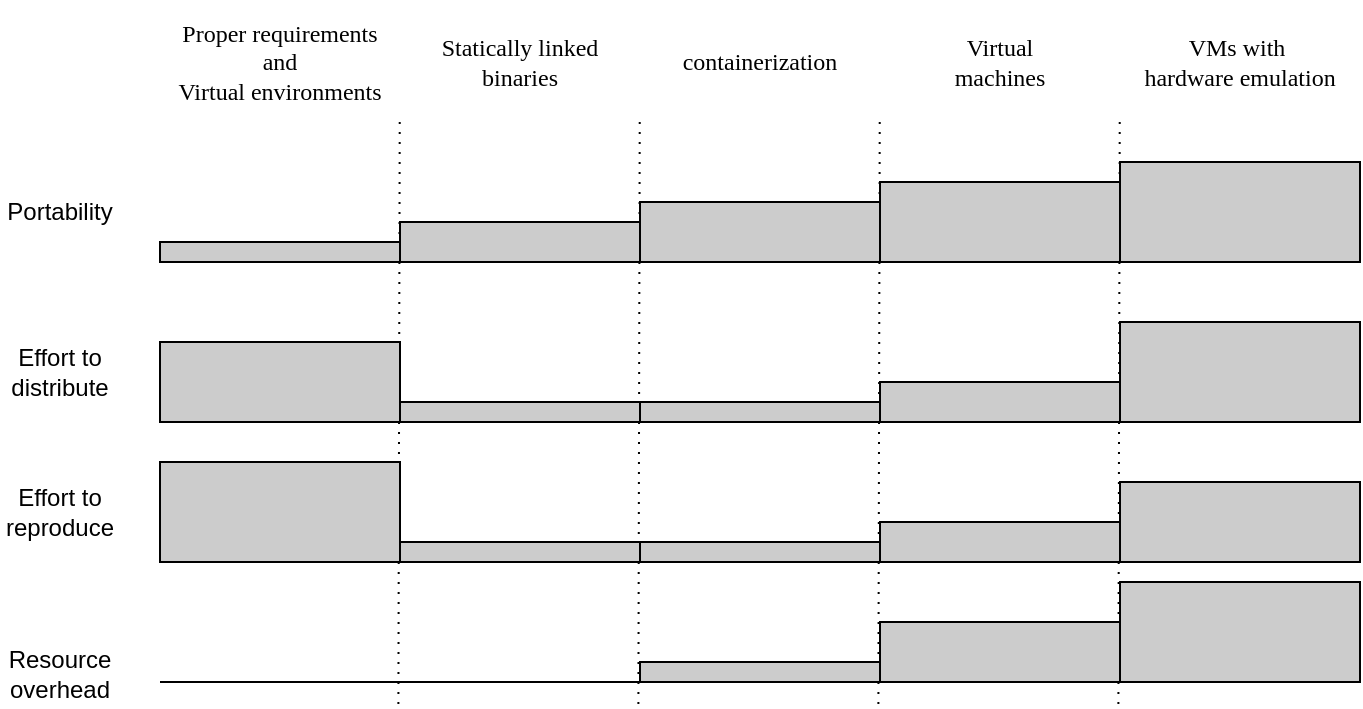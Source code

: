 <mxfile version="24.7.8">
  <diagram name="Page-1" id="_vO9wSQposq_kSihdGZG">
    <mxGraphModel dx="867" dy="519" grid="0" gridSize="10" guides="1" tooltips="1" connect="1" arrows="1" fold="1" page="1" pageScale="1" pageWidth="850" pageHeight="1100" math="0" shadow="0">
      <root>
        <mxCell id="0" />
        <mxCell id="1" parent="0" />
        <mxCell id="cLsxnMqxMusMjQzlPtr2-26" value="" style="endArrow=none;dashed=1;html=1;dashPattern=1 4;strokeWidth=1;rounded=0;entryX=0;entryY=0;entryDx=0;entryDy=0;" parent="1" edge="1">
          <mxGeometry width="50" height="50" relative="1" as="geometry">
            <mxPoint x="259.2" y="591" as="sourcePoint" />
            <mxPoint x="260" y="240" as="targetPoint" />
          </mxGeometry>
        </mxCell>
        <mxCell id="cLsxnMqxMusMjQzlPtr2-28" value="" style="endArrow=none;dashed=1;html=1;dashPattern=1 4;strokeWidth=1;rounded=0;entryX=0;entryY=0;entryDx=0;entryDy=0;" parent="1" edge="1">
          <mxGeometry width="50" height="50" relative="1" as="geometry">
            <mxPoint x="379.2" y="591" as="sourcePoint" />
            <mxPoint x="380" y="240" as="targetPoint" />
          </mxGeometry>
        </mxCell>
        <mxCell id="cLsxnMqxMusMjQzlPtr2-29" value="" style="endArrow=none;dashed=1;html=1;dashPattern=1 4;strokeWidth=1;rounded=0;entryX=0;entryY=0;entryDx=0;entryDy=0;" parent="1" edge="1">
          <mxGeometry width="50" height="50" relative="1" as="geometry">
            <mxPoint x="499.2" y="591" as="sourcePoint" />
            <mxPoint x="500" y="240" as="targetPoint" />
          </mxGeometry>
        </mxCell>
        <mxCell id="cLsxnMqxMusMjQzlPtr2-30" value="" style="endArrow=none;dashed=1;html=1;dashPattern=1 4;strokeWidth=1;rounded=0;entryX=0;entryY=0;entryDx=0;entryDy=0;" parent="1" edge="1">
          <mxGeometry width="50" height="50" relative="1" as="geometry">
            <mxPoint x="619.2" y="591" as="sourcePoint" />
            <mxPoint x="620" y="240" as="targetPoint" />
          </mxGeometry>
        </mxCell>
        <mxCell id="JRg8W4KzXcbjawJd5654-1" value="&lt;font&gt;Proper requirements&lt;br&gt;and&lt;br&gt;Virtual environments&lt;/font&gt;" style="rounded=0;whiteSpace=wrap;html=1;fontFamily=newcomputermodern;strokeColor=none;" parent="1" vertex="1">
          <mxGeometry x="140" y="240" width="120" height="60" as="geometry" />
        </mxCell>
        <mxCell id="JRg8W4KzXcbjawJd5654-3" value="Statically linked binaries" style="rounded=0;whiteSpace=wrap;html=1;fontFamily=newcomputermodern;strokeColor=none;" parent="1" vertex="1">
          <mxGeometry x="260" y="240" width="120" height="60" as="geometry" />
        </mxCell>
        <mxCell id="JRg8W4KzXcbjawJd5654-4" value="containerization" style="rounded=0;whiteSpace=wrap;html=1;fontFamily=newcomputermodern;strokeColor=none;" parent="1" vertex="1">
          <mxGeometry x="380" y="240" width="120" height="60" as="geometry" />
        </mxCell>
        <mxCell id="JRg8W4KzXcbjawJd5654-5" value="Virtual&lt;br&gt;machines" style="rounded=0;whiteSpace=wrap;html=1;fontFamily=newcomputermodern;strokeColor=none;" parent="1" vertex="1">
          <mxGeometry x="500" y="240" width="120" height="60" as="geometry" />
        </mxCell>
        <mxCell id="JRg8W4KzXcbjawJd5654-6" value="VMs with&amp;nbsp;&lt;br&gt;hardware emulation" style="rounded=0;whiteSpace=wrap;html=1;fontFamily=newcomputermodern;strokeColor=none;" parent="1" vertex="1">
          <mxGeometry x="620" y="240" width="120" height="60" as="geometry" />
        </mxCell>
        <mxCell id="cLsxnMqxMusMjQzlPtr2-2" value="" style="rounded=0;whiteSpace=wrap;html=1;fillColor=#CCCCCC;strokeColor=#000000;" parent="1" vertex="1">
          <mxGeometry x="140" y="360" width="120" height="10" as="geometry" />
        </mxCell>
        <mxCell id="cLsxnMqxMusMjQzlPtr2-3" value="" style="rounded=0;whiteSpace=wrap;html=1;fillColor=#CCCCCC;strokeColor=#000000;" parent="1" vertex="1">
          <mxGeometry x="260" y="350" width="120" height="20" as="geometry" />
        </mxCell>
        <mxCell id="cLsxnMqxMusMjQzlPtr2-4" value="" style="rounded=0;whiteSpace=wrap;html=1;fillColor=#CCCCCC;strokeColor=#000000;" parent="1" vertex="1">
          <mxGeometry x="380" y="340" width="120" height="30" as="geometry" />
        </mxCell>
        <mxCell id="cLsxnMqxMusMjQzlPtr2-5" value="" style="rounded=0;whiteSpace=wrap;html=1;fillColor=#CCCCCC;strokeColor=#000000;" parent="1" vertex="1">
          <mxGeometry x="500" y="330" width="120" height="40" as="geometry" />
        </mxCell>
        <mxCell id="cLsxnMqxMusMjQzlPtr2-6" value="" style="rounded=0;whiteSpace=wrap;html=1;fillColor=#CCCCCC;strokeColor=#000000;" parent="1" vertex="1">
          <mxGeometry x="620" y="320" width="120" height="50" as="geometry" />
        </mxCell>
        <mxCell id="cLsxnMqxMusMjQzlPtr2-7" value="Portability" style="text;html=1;strokeColor=none;fillColor=none;align=center;verticalAlign=middle;whiteSpace=wrap;rounded=0;" parent="1" vertex="1">
          <mxGeometry x="60" y="330" width="60" height="30" as="geometry" />
        </mxCell>
        <mxCell id="cLsxnMqxMusMjQzlPtr2-9" value="Effort to distribute" style="text;html=1;strokeColor=none;fillColor=none;align=center;verticalAlign=middle;whiteSpace=wrap;rounded=0;" parent="1" vertex="1">
          <mxGeometry x="60" y="410" width="60" height="30" as="geometry" />
        </mxCell>
        <mxCell id="cLsxnMqxMusMjQzlPtr2-11" value="" style="rounded=0;whiteSpace=wrap;html=1;fillColor=#CCCCCC;strokeColor=#000000;" parent="1" vertex="1">
          <mxGeometry x="140" y="410" width="120" height="40" as="geometry" />
        </mxCell>
        <mxCell id="cLsxnMqxMusMjQzlPtr2-12" value="" style="rounded=0;whiteSpace=wrap;html=1;fillColor=#CCCCCC;strokeColor=#000000;" parent="1" vertex="1">
          <mxGeometry x="260" y="440" width="120" height="10" as="geometry" />
        </mxCell>
        <mxCell id="cLsxnMqxMusMjQzlPtr2-13" value="" style="rounded=0;whiteSpace=wrap;html=1;fillColor=#CCCCCC;strokeColor=#000000;" parent="1" vertex="1">
          <mxGeometry x="380" y="440" width="120" height="10" as="geometry" />
        </mxCell>
        <mxCell id="cLsxnMqxMusMjQzlPtr2-15" value="" style="rounded=0;whiteSpace=wrap;html=1;fillColor=#CCCCCC;strokeColor=#000000;" parent="1" vertex="1">
          <mxGeometry x="500" y="430" width="120" height="20" as="geometry" />
        </mxCell>
        <mxCell id="cLsxnMqxMusMjQzlPtr2-17" value="" style="rounded=0;whiteSpace=wrap;html=1;fillColor=#CCCCCC;strokeColor=#000000;" parent="1" vertex="1">
          <mxGeometry x="620" y="400" width="120" height="50" as="geometry" />
        </mxCell>
        <mxCell id="cLsxnMqxMusMjQzlPtr2-18" value="Resource overhead" style="text;html=1;strokeColor=none;fillColor=none;align=center;verticalAlign=middle;whiteSpace=wrap;rounded=0;" parent="1" vertex="1">
          <mxGeometry x="60" y="561" width="60" height="30" as="geometry" />
        </mxCell>
        <mxCell id="cLsxnMqxMusMjQzlPtr2-20" value="" style="endArrow=none;html=1;rounded=0;" parent="1" edge="1">
          <mxGeometry width="50" height="50" relative="1" as="geometry">
            <mxPoint x="140" y="580" as="sourcePoint" />
            <mxPoint x="260" y="580" as="targetPoint" />
          </mxGeometry>
        </mxCell>
        <mxCell id="cLsxnMqxMusMjQzlPtr2-22" value="" style="endArrow=none;html=1;rounded=0;" parent="1" edge="1">
          <mxGeometry width="50" height="50" relative="1" as="geometry">
            <mxPoint x="260" y="580" as="sourcePoint" />
            <mxPoint x="380" y="580" as="targetPoint" />
          </mxGeometry>
        </mxCell>
        <mxCell id="cLsxnMqxMusMjQzlPtr2-23" value="" style="rounded=0;whiteSpace=wrap;html=1;fillColor=#CCCCCC;strokeColor=#000000;" parent="1" vertex="1">
          <mxGeometry x="380" y="570" width="120" height="10" as="geometry" />
        </mxCell>
        <mxCell id="cLsxnMqxMusMjQzlPtr2-24" value="" style="rounded=0;whiteSpace=wrap;html=1;fillColor=#CCCCCC;strokeColor=#000000;" parent="1" vertex="1">
          <mxGeometry x="500" y="550" width="120" height="30" as="geometry" />
        </mxCell>
        <mxCell id="cLsxnMqxMusMjQzlPtr2-25" value="" style="rounded=0;whiteSpace=wrap;html=1;fillColor=#CCCCCC;strokeColor=#000000;" parent="1" vertex="1">
          <mxGeometry x="620" y="530" width="120" height="50" as="geometry" />
        </mxCell>
        <mxCell id="cLsxnMqxMusMjQzlPtr2-38" value="Effort to reproduce" style="text;html=1;strokeColor=none;fillColor=none;align=center;verticalAlign=middle;whiteSpace=wrap;rounded=0;" parent="1" vertex="1">
          <mxGeometry x="60" y="480" width="60" height="30" as="geometry" />
        </mxCell>
        <mxCell id="cLsxnMqxMusMjQzlPtr2-39" value="" style="rounded=0;whiteSpace=wrap;html=1;fillColor=#CCCCCC;strokeColor=#000000;" parent="1" vertex="1">
          <mxGeometry x="140" y="470" width="120" height="50" as="geometry" />
        </mxCell>
        <mxCell id="cLsxnMqxMusMjQzlPtr2-40" value="" style="rounded=0;whiteSpace=wrap;html=1;fillColor=#CCCCCC;strokeColor=#000000;" parent="1" vertex="1">
          <mxGeometry x="260" y="510" width="120" height="10" as="geometry" />
        </mxCell>
        <mxCell id="cLsxnMqxMusMjQzlPtr2-41" value="" style="rounded=0;whiteSpace=wrap;html=1;fillColor=#CCCCCC;strokeColor=#000000;" parent="1" vertex="1">
          <mxGeometry x="380" y="510" width="120" height="10" as="geometry" />
        </mxCell>
        <mxCell id="cLsxnMqxMusMjQzlPtr2-42" value="" style="rounded=0;whiteSpace=wrap;html=1;fillColor=#CCCCCC;strokeColor=#000000;" parent="1" vertex="1">
          <mxGeometry x="500" y="500" width="120" height="20" as="geometry" />
        </mxCell>
        <mxCell id="cLsxnMqxMusMjQzlPtr2-43" value="" style="rounded=0;whiteSpace=wrap;html=1;fillColor=#CCCCCC;strokeColor=#000000;" parent="1" vertex="1">
          <mxGeometry x="620" y="480" width="120" height="40" as="geometry" />
        </mxCell>
      </root>
    </mxGraphModel>
  </diagram>
</mxfile>

